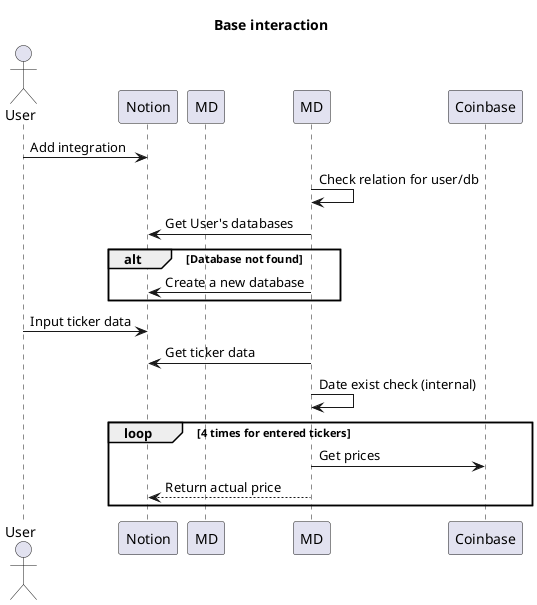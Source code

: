 @startuml New user flow

title Base interaction
actor User
participant Notion as Notion
participant MD as MarketData

User -> Notion : Add integration
MD -> MD : Check relation for user/db
MD -> Notion : Get User's databases
alt Database not found
    MD -> Notion : Create a new database
end
User -> Notion : Input ticker data
MD -> Notion : Get ticker data
MD -> MD : Date exist check (internal)
loop 4 times for entered tickers
    MD -> Coinbase : Get prices
    MD --> Notion : Return actual price
end 

@enduml

'User may delete update date and get new data'
